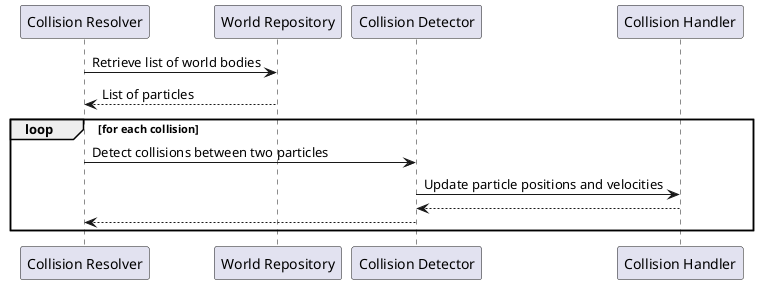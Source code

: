 @startuml ResolveCollision

participant "Collision Resolver" as Resolver
participant "World Repository" as Repository
participant "Collision Detector" as Detector
participant "Collision Handler" as Handler

Resolver -> Repository: Retrieve list of world bodies
Repository --> Resolver: List of particles
loop for each collision
    Resolver -> Detector: Detect collisions between two particles
    Detector -> Handler: Update particle positions and velocities
    Handler --> Detector
    Detector --> Resolver
end repeat
